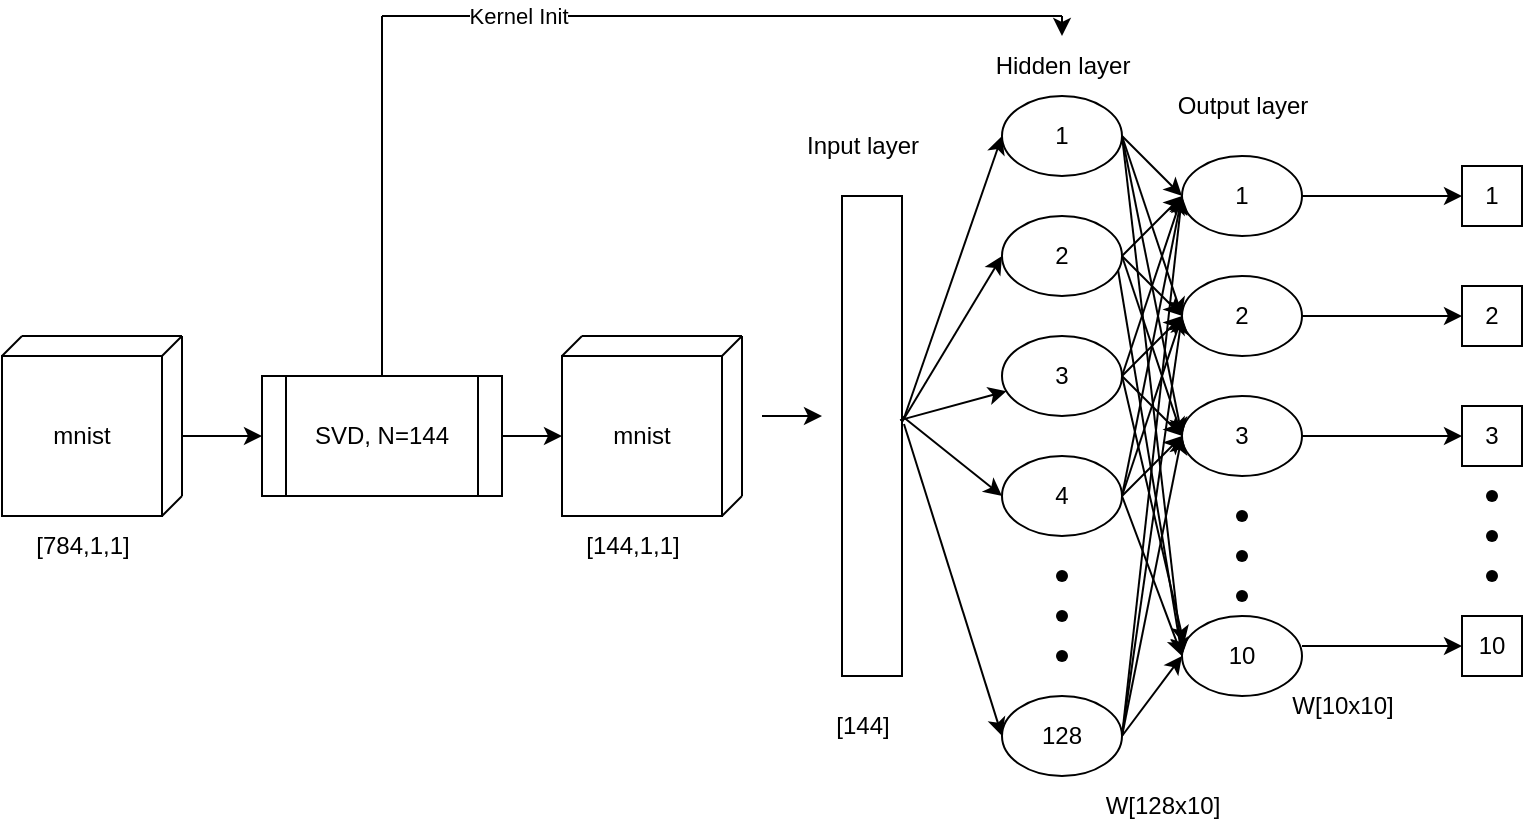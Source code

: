 <mxfile version="24.2.2" type="device">
  <diagram name="Page-1" id="iSjV-4ET6NXVJ4F67JbS">
    <mxGraphModel dx="1811" dy="695" grid="1" gridSize="10" guides="1" tooltips="1" connect="1" arrows="1" fold="1" page="1" pageScale="1" pageWidth="827" pageHeight="1169" math="0" shadow="0">
      <root>
        <mxCell id="0" />
        <mxCell id="1" parent="0" />
        <mxCell id="BaBJfTDBRtK9-iUZhB-d-2" value="mnist" style="whiteSpace=wrap;html=1;aspect=fixed;" parent="1" vertex="1">
          <mxGeometry x="180" y="330" width="80" height="80" as="geometry" />
        </mxCell>
        <mxCell id="BaBJfTDBRtK9-iUZhB-d-3" value="" style="endArrow=none;html=1;rounded=0;exitX=0;exitY=0;exitDx=0;exitDy=0;entryX=0;entryY=0;entryDx=0;entryDy=0;" parent="1" source="BaBJfTDBRtK9-iUZhB-d-2" edge="1">
          <mxGeometry width="50" height="50" relative="1" as="geometry">
            <mxPoint x="390" y="380" as="sourcePoint" />
            <mxPoint x="190" y="320" as="targetPoint" />
          </mxGeometry>
        </mxCell>
        <mxCell id="BaBJfTDBRtK9-iUZhB-d-4" value="" style="endArrow=none;html=1;rounded=0;exitX=1;exitY=0;exitDx=0;exitDy=0;entryX=1;entryY=0;entryDx=0;entryDy=0;" parent="1" source="BaBJfTDBRtK9-iUZhB-d-2" edge="1">
          <mxGeometry width="50" height="50" relative="1" as="geometry">
            <mxPoint x="390" y="380" as="sourcePoint" />
            <mxPoint x="270" y="320" as="targetPoint" />
          </mxGeometry>
        </mxCell>
        <mxCell id="BaBJfTDBRtK9-iUZhB-d-5" value="" style="endArrow=none;html=1;rounded=0;exitX=1;exitY=1;exitDx=0;exitDy=0;entryX=1;entryY=1;entryDx=0;entryDy=0;" parent="1" source="BaBJfTDBRtK9-iUZhB-d-2" edge="1">
          <mxGeometry width="50" height="50" relative="1" as="geometry">
            <mxPoint x="390" y="380" as="sourcePoint" />
            <mxPoint x="270" y="400" as="targetPoint" />
          </mxGeometry>
        </mxCell>
        <mxCell id="BaBJfTDBRtK9-iUZhB-d-6" value="" style="endArrow=none;html=1;rounded=0;" parent="1" edge="1">
          <mxGeometry width="50" height="50" relative="1" as="geometry">
            <mxPoint x="190" y="320" as="sourcePoint" />
            <mxPoint x="270" y="320" as="targetPoint" />
          </mxGeometry>
        </mxCell>
        <mxCell id="BaBJfTDBRtK9-iUZhB-d-7" value="" style="endArrow=none;html=1;rounded=0;" parent="1" edge="1">
          <mxGeometry width="50" height="50" relative="1" as="geometry">
            <mxPoint x="270" y="400" as="sourcePoint" />
            <mxPoint x="270" y="320" as="targetPoint" />
          </mxGeometry>
        </mxCell>
        <mxCell id="BaBJfTDBRtK9-iUZhB-d-8" value="" style="rounded=0;whiteSpace=wrap;html=1;" parent="1" vertex="1">
          <mxGeometry x="320" y="250" width="30" height="240" as="geometry" />
        </mxCell>
        <mxCell id="BaBJfTDBRtK9-iUZhB-d-9" value="" style="endArrow=classic;html=1;rounded=0;" parent="1" edge="1">
          <mxGeometry width="50" height="50" relative="1" as="geometry">
            <mxPoint x="280" y="360" as="sourcePoint" />
            <mxPoint x="310" y="360" as="targetPoint" />
          </mxGeometry>
        </mxCell>
        <mxCell id="BaBJfTDBRtK9-iUZhB-d-10" value="1" style="ellipse;whiteSpace=wrap;html=1;" parent="1" vertex="1">
          <mxGeometry x="400" y="200" width="60" height="40" as="geometry" />
        </mxCell>
        <mxCell id="BaBJfTDBRtK9-iUZhB-d-11" value="2" style="ellipse;whiteSpace=wrap;html=1;" parent="1" vertex="1">
          <mxGeometry x="400" y="260" width="60" height="40" as="geometry" />
        </mxCell>
        <mxCell id="BaBJfTDBRtK9-iUZhB-d-12" value="3" style="ellipse;whiteSpace=wrap;html=1;" parent="1" vertex="1">
          <mxGeometry x="400" y="320" width="60" height="40" as="geometry" />
        </mxCell>
        <mxCell id="BaBJfTDBRtK9-iUZhB-d-13" value="128" style="ellipse;whiteSpace=wrap;html=1;" parent="1" vertex="1">
          <mxGeometry x="400" y="500" width="60" height="40" as="geometry" />
        </mxCell>
        <mxCell id="BaBJfTDBRtK9-iUZhB-d-15" value="" style="shape=waypoint;sketch=0;size=6;pointerEvents=1;points=[];fillColor=none;resizable=0;rotatable=0;perimeter=centerPerimeter;snapToPoint=1;" parent="1" vertex="1">
          <mxGeometry x="420" y="430" width="20" height="20" as="geometry" />
        </mxCell>
        <mxCell id="BaBJfTDBRtK9-iUZhB-d-16" value="" style="shape=waypoint;sketch=0;size=6;pointerEvents=1;points=[];fillColor=none;resizable=0;rotatable=0;perimeter=centerPerimeter;snapToPoint=1;" parent="1" vertex="1">
          <mxGeometry x="420" y="470" width="20" height="20" as="geometry" />
        </mxCell>
        <mxCell id="BaBJfTDBRtK9-iUZhB-d-17" value="" style="shape=waypoint;sketch=0;size=6;pointerEvents=1;points=[];fillColor=none;resizable=0;rotatable=0;perimeter=centerPerimeter;snapToPoint=1;" parent="1" vertex="1">
          <mxGeometry x="420" y="450" width="20" height="20" as="geometry" />
        </mxCell>
        <mxCell id="BaBJfTDBRtK9-iUZhB-d-18" value="" style="endArrow=classic;html=1;rounded=0;exitX=1.033;exitY=0.463;exitDx=0;exitDy=0;exitPerimeter=0;entryX=0;entryY=0.5;entryDx=0;entryDy=0;" parent="1" source="BaBJfTDBRtK9-iUZhB-d-8" target="BaBJfTDBRtK9-iUZhB-d-10" edge="1">
          <mxGeometry width="50" height="50" relative="1" as="geometry">
            <mxPoint x="390" y="380" as="sourcePoint" />
            <mxPoint x="440" y="330" as="targetPoint" />
          </mxGeometry>
        </mxCell>
        <mxCell id="BaBJfTDBRtK9-iUZhB-d-19" value="" style="endArrow=classic;html=1;rounded=0;exitX=1;exitY=0.471;exitDx=0;exitDy=0;exitPerimeter=0;entryX=0;entryY=0.5;entryDx=0;entryDy=0;" parent="1" source="BaBJfTDBRtK9-iUZhB-d-8" target="BaBJfTDBRtK9-iUZhB-d-11" edge="1">
          <mxGeometry width="50" height="50" relative="1" as="geometry">
            <mxPoint x="390" y="380" as="sourcePoint" />
            <mxPoint x="440" y="330" as="targetPoint" />
          </mxGeometry>
        </mxCell>
        <mxCell id="BaBJfTDBRtK9-iUZhB-d-20" value="" style="endArrow=classic;html=1;rounded=0;exitX=0.967;exitY=0.467;exitDx=0;exitDy=0;exitPerimeter=0;" parent="1" source="BaBJfTDBRtK9-iUZhB-d-8" target="BaBJfTDBRtK9-iUZhB-d-12" edge="1">
          <mxGeometry width="50" height="50" relative="1" as="geometry">
            <mxPoint x="390" y="380" as="sourcePoint" />
            <mxPoint x="440" y="330" as="targetPoint" />
          </mxGeometry>
        </mxCell>
        <mxCell id="BaBJfTDBRtK9-iUZhB-d-21" value="" style="endArrow=classic;html=1;rounded=0;exitX=1.033;exitY=0.475;exitDx=0;exitDy=0;exitPerimeter=0;entryX=0;entryY=0.5;entryDx=0;entryDy=0;" parent="1" source="BaBJfTDBRtK9-iUZhB-d-8" target="BaBJfTDBRtK9-iUZhB-d-13" edge="1">
          <mxGeometry width="50" height="50" relative="1" as="geometry">
            <mxPoint x="390" y="380" as="sourcePoint" />
            <mxPoint x="440" y="330" as="targetPoint" />
          </mxGeometry>
        </mxCell>
        <mxCell id="BaBJfTDBRtK9-iUZhB-d-22" value="1" style="ellipse;whiteSpace=wrap;html=1;" parent="1" vertex="1">
          <mxGeometry x="490" y="230" width="60" height="40" as="geometry" />
        </mxCell>
        <mxCell id="BaBJfTDBRtK9-iUZhB-d-23" value="2" style="ellipse;whiteSpace=wrap;html=1;" parent="1" vertex="1">
          <mxGeometry x="490" y="290" width="60" height="40" as="geometry" />
        </mxCell>
        <mxCell id="BaBJfTDBRtK9-iUZhB-d-24" value="3" style="ellipse;whiteSpace=wrap;html=1;" parent="1" vertex="1">
          <mxGeometry x="490" y="350" width="60" height="40" as="geometry" />
        </mxCell>
        <mxCell id="BaBJfTDBRtK9-iUZhB-d-25" value="10" style="ellipse;whiteSpace=wrap;html=1;" parent="1" vertex="1">
          <mxGeometry x="490" y="460" width="60" height="40" as="geometry" />
        </mxCell>
        <mxCell id="BaBJfTDBRtK9-iUZhB-d-26" value="" style="shape=waypoint;sketch=0;size=6;pointerEvents=1;points=[];fillColor=none;resizable=0;rotatable=0;perimeter=centerPerimeter;snapToPoint=1;" parent="1" vertex="1">
          <mxGeometry x="510" y="420" width="20" height="20" as="geometry" />
        </mxCell>
        <mxCell id="BaBJfTDBRtK9-iUZhB-d-27" value="" style="shape=waypoint;sketch=0;size=6;pointerEvents=1;points=[];fillColor=none;resizable=0;rotatable=0;perimeter=centerPerimeter;snapToPoint=1;" parent="1" vertex="1">
          <mxGeometry x="510" y="440" width="20" height="20" as="geometry" />
        </mxCell>
        <mxCell id="BaBJfTDBRtK9-iUZhB-d-28" value="" style="shape=waypoint;sketch=0;size=6;pointerEvents=1;points=[];fillColor=none;resizable=0;rotatable=0;perimeter=centerPerimeter;snapToPoint=1;" parent="1" vertex="1">
          <mxGeometry x="510" y="400" width="20" height="20" as="geometry" />
        </mxCell>
        <mxCell id="BaBJfTDBRtK9-iUZhB-d-29" value="4" style="ellipse;whiteSpace=wrap;html=1;" parent="1" vertex="1">
          <mxGeometry x="400" y="380" width="60" height="40" as="geometry" />
        </mxCell>
        <mxCell id="BaBJfTDBRtK9-iUZhB-d-30" value="" style="endArrow=classic;html=1;rounded=0;entryX=0;entryY=0.5;entryDx=0;entryDy=0;" parent="1" target="BaBJfTDBRtK9-iUZhB-d-29" edge="1">
          <mxGeometry width="50" height="50" relative="1" as="geometry">
            <mxPoint x="350" y="360" as="sourcePoint" />
            <mxPoint x="440" y="330" as="targetPoint" />
          </mxGeometry>
        </mxCell>
        <mxCell id="BaBJfTDBRtK9-iUZhB-d-31" value="" style="endArrow=classic;html=1;rounded=0;exitX=1;exitY=0.5;exitDx=0;exitDy=0;entryX=0;entryY=0.5;entryDx=0;entryDy=0;" parent="1" source="BaBJfTDBRtK9-iUZhB-d-10" target="BaBJfTDBRtK9-iUZhB-d-22" edge="1">
          <mxGeometry width="50" height="50" relative="1" as="geometry">
            <mxPoint x="390" y="380" as="sourcePoint" />
            <mxPoint x="440" y="330" as="targetPoint" />
          </mxGeometry>
        </mxCell>
        <mxCell id="BaBJfTDBRtK9-iUZhB-d-32" value="" style="endArrow=classic;html=1;rounded=0;entryX=0;entryY=0.5;entryDx=0;entryDy=0;exitX=1;exitY=0.5;exitDx=0;exitDy=0;" parent="1" source="BaBJfTDBRtK9-iUZhB-d-10" target="BaBJfTDBRtK9-iUZhB-d-23" edge="1">
          <mxGeometry width="50" height="50" relative="1" as="geometry">
            <mxPoint x="390" y="380" as="sourcePoint" />
            <mxPoint x="440" y="330" as="targetPoint" />
          </mxGeometry>
        </mxCell>
        <mxCell id="BaBJfTDBRtK9-iUZhB-d-33" value="" style="endArrow=classic;html=1;rounded=0;exitX=1;exitY=0.5;exitDx=0;exitDy=0;entryX=0;entryY=0.5;entryDx=0;entryDy=0;" parent="1" source="BaBJfTDBRtK9-iUZhB-d-10" target="BaBJfTDBRtK9-iUZhB-d-24" edge="1">
          <mxGeometry width="50" height="50" relative="1" as="geometry">
            <mxPoint x="390" y="380" as="sourcePoint" />
            <mxPoint x="440" y="330" as="targetPoint" />
          </mxGeometry>
        </mxCell>
        <mxCell id="BaBJfTDBRtK9-iUZhB-d-34" value="" style="endArrow=classic;html=1;rounded=0;exitX=1;exitY=0.5;exitDx=0;exitDy=0;entryX=0;entryY=0.5;entryDx=0;entryDy=0;" parent="1" source="BaBJfTDBRtK9-iUZhB-d-10" target="BaBJfTDBRtK9-iUZhB-d-25" edge="1">
          <mxGeometry width="50" height="50" relative="1" as="geometry">
            <mxPoint x="390" y="380" as="sourcePoint" />
            <mxPoint x="440" y="330" as="targetPoint" />
          </mxGeometry>
        </mxCell>
        <mxCell id="BaBJfTDBRtK9-iUZhB-d-35" value="1" style="whiteSpace=wrap;html=1;aspect=fixed;" parent="1" vertex="1">
          <mxGeometry x="630" y="235" width="30" height="30" as="geometry" />
        </mxCell>
        <mxCell id="BaBJfTDBRtK9-iUZhB-d-36" value="" style="endArrow=classic;html=1;rounded=0;entryX=0;entryY=0.5;entryDx=0;entryDy=0;exitX=1;exitY=0.5;exitDx=0;exitDy=0;" parent="1" source="BaBJfTDBRtK9-iUZhB-d-22" target="BaBJfTDBRtK9-iUZhB-d-35" edge="1">
          <mxGeometry width="50" height="50" relative="1" as="geometry">
            <mxPoint x="390" y="380" as="sourcePoint" />
            <mxPoint x="440" y="330" as="targetPoint" />
          </mxGeometry>
        </mxCell>
        <mxCell id="BaBJfTDBRtK9-iUZhB-d-37" value="2" style="whiteSpace=wrap;html=1;aspect=fixed;" parent="1" vertex="1">
          <mxGeometry x="630" y="295" width="30" height="30" as="geometry" />
        </mxCell>
        <mxCell id="BaBJfTDBRtK9-iUZhB-d-38" value="" style="endArrow=classic;html=1;rounded=0;entryX=0;entryY=0.5;entryDx=0;entryDy=0;exitX=1;exitY=0.5;exitDx=0;exitDy=0;" parent="1" target="BaBJfTDBRtK9-iUZhB-d-37" edge="1">
          <mxGeometry width="50" height="50" relative="1" as="geometry">
            <mxPoint x="550" y="310" as="sourcePoint" />
            <mxPoint x="440" y="390" as="targetPoint" />
          </mxGeometry>
        </mxCell>
        <mxCell id="BaBJfTDBRtK9-iUZhB-d-39" value="3" style="whiteSpace=wrap;html=1;aspect=fixed;" parent="1" vertex="1">
          <mxGeometry x="630" y="355" width="30" height="30" as="geometry" />
        </mxCell>
        <mxCell id="BaBJfTDBRtK9-iUZhB-d-40" value="" style="endArrow=classic;html=1;rounded=0;entryX=0;entryY=0.5;entryDx=0;entryDy=0;exitX=1;exitY=0.5;exitDx=0;exitDy=0;" parent="1" target="BaBJfTDBRtK9-iUZhB-d-39" edge="1">
          <mxGeometry width="50" height="50" relative="1" as="geometry">
            <mxPoint x="550" y="370" as="sourcePoint" />
            <mxPoint x="440" y="450" as="targetPoint" />
          </mxGeometry>
        </mxCell>
        <mxCell id="BaBJfTDBRtK9-iUZhB-d-41" value="10" style="whiteSpace=wrap;html=1;aspect=fixed;" parent="1" vertex="1">
          <mxGeometry x="630" y="460" width="30" height="30" as="geometry" />
        </mxCell>
        <mxCell id="BaBJfTDBRtK9-iUZhB-d-42" value="" style="endArrow=classic;html=1;rounded=0;entryX=0;entryY=0.5;entryDx=0;entryDy=0;exitX=1;exitY=0.5;exitDx=0;exitDy=0;" parent="1" target="BaBJfTDBRtK9-iUZhB-d-41" edge="1">
          <mxGeometry width="50" height="50" relative="1" as="geometry">
            <mxPoint x="550" y="475" as="sourcePoint" />
            <mxPoint x="440" y="555" as="targetPoint" />
          </mxGeometry>
        </mxCell>
        <mxCell id="BaBJfTDBRtK9-iUZhB-d-43" value="Input layer" style="text;html=1;align=center;verticalAlign=middle;resizable=0;points=[];autosize=1;strokeColor=none;fillColor=none;" parent="1" vertex="1">
          <mxGeometry x="290" y="210" width="80" height="30" as="geometry" />
        </mxCell>
        <mxCell id="BaBJfTDBRtK9-iUZhB-d-44" value="Hidden layer" style="text;html=1;align=center;verticalAlign=middle;resizable=0;points=[];autosize=1;strokeColor=none;fillColor=none;" parent="1" vertex="1">
          <mxGeometry x="385" y="170" width="90" height="30" as="geometry" />
        </mxCell>
        <mxCell id="BaBJfTDBRtK9-iUZhB-d-45" value="" style="endArrow=classic;html=1;rounded=0;entryX=0;entryY=0.5;entryDx=0;entryDy=0;exitX=1;exitY=0.5;exitDx=0;exitDy=0;" parent="1" source="BaBJfTDBRtK9-iUZhB-d-11" target="BaBJfTDBRtK9-iUZhB-d-22" edge="1">
          <mxGeometry width="50" height="50" relative="1" as="geometry">
            <mxPoint x="390" y="380" as="sourcePoint" />
            <mxPoint x="440" y="330" as="targetPoint" />
          </mxGeometry>
        </mxCell>
        <mxCell id="BaBJfTDBRtK9-iUZhB-d-46" value="" style="endArrow=classic;html=1;rounded=0;entryX=0;entryY=0.5;entryDx=0;entryDy=0;exitX=1;exitY=0.5;exitDx=0;exitDy=0;" parent="1" source="BaBJfTDBRtK9-iUZhB-d-11" target="BaBJfTDBRtK9-iUZhB-d-23" edge="1">
          <mxGeometry width="50" height="50" relative="1" as="geometry">
            <mxPoint x="390" y="380" as="sourcePoint" />
            <mxPoint x="440" y="330" as="targetPoint" />
          </mxGeometry>
        </mxCell>
        <mxCell id="BaBJfTDBRtK9-iUZhB-d-47" value="" style="endArrow=classic;html=1;rounded=0;entryX=0;entryY=0.5;entryDx=0;entryDy=0;exitX=1;exitY=0.5;exitDx=0;exitDy=0;" parent="1" source="BaBJfTDBRtK9-iUZhB-d-11" target="BaBJfTDBRtK9-iUZhB-d-24" edge="1">
          <mxGeometry width="50" height="50" relative="1" as="geometry">
            <mxPoint x="390" y="380" as="sourcePoint" />
            <mxPoint x="440" y="330" as="targetPoint" />
          </mxGeometry>
        </mxCell>
        <mxCell id="BaBJfTDBRtK9-iUZhB-d-48" value="" style="endArrow=classic;html=1;rounded=0;exitX=0.967;exitY=0.675;exitDx=0;exitDy=0;exitPerimeter=0;" parent="1" source="BaBJfTDBRtK9-iUZhB-d-11" edge="1">
          <mxGeometry width="50" height="50" relative="1" as="geometry">
            <mxPoint x="390" y="380" as="sourcePoint" />
            <mxPoint x="490" y="480" as="targetPoint" />
          </mxGeometry>
        </mxCell>
        <mxCell id="BaBJfTDBRtK9-iUZhB-d-49" value="" style="endArrow=classic;html=1;rounded=0;entryX=0;entryY=0.5;entryDx=0;entryDy=0;exitX=1;exitY=0.5;exitDx=0;exitDy=0;" parent="1" source="BaBJfTDBRtK9-iUZhB-d-12" target="BaBJfTDBRtK9-iUZhB-d-23" edge="1">
          <mxGeometry width="50" height="50" relative="1" as="geometry">
            <mxPoint x="390" y="380" as="sourcePoint" />
            <mxPoint x="440" y="330" as="targetPoint" />
          </mxGeometry>
        </mxCell>
        <mxCell id="BaBJfTDBRtK9-iUZhB-d-50" value="" style="endArrow=classic;html=1;rounded=0;entryX=0;entryY=0.5;entryDx=0;entryDy=0;exitX=1;exitY=0.5;exitDx=0;exitDy=0;" parent="1" source="BaBJfTDBRtK9-iUZhB-d-12" target="BaBJfTDBRtK9-iUZhB-d-22" edge="1">
          <mxGeometry width="50" height="50" relative="1" as="geometry">
            <mxPoint x="390" y="380" as="sourcePoint" />
            <mxPoint x="440" y="330" as="targetPoint" />
          </mxGeometry>
        </mxCell>
        <mxCell id="BaBJfTDBRtK9-iUZhB-d-51" value="" style="endArrow=classic;html=1;rounded=0;entryX=0;entryY=0.5;entryDx=0;entryDy=0;exitX=1;exitY=0.5;exitDx=0;exitDy=0;" parent="1" source="BaBJfTDBRtK9-iUZhB-d-12" target="BaBJfTDBRtK9-iUZhB-d-24" edge="1">
          <mxGeometry width="50" height="50" relative="1" as="geometry">
            <mxPoint x="390" y="380" as="sourcePoint" />
            <mxPoint x="440" y="330" as="targetPoint" />
          </mxGeometry>
        </mxCell>
        <mxCell id="BaBJfTDBRtK9-iUZhB-d-52" value="" style="endArrow=classic;html=1;rounded=0;entryX=0;entryY=0.5;entryDx=0;entryDy=0;exitX=1;exitY=0.5;exitDx=0;exitDy=0;" parent="1" source="BaBJfTDBRtK9-iUZhB-d-29" target="BaBJfTDBRtK9-iUZhB-d-25" edge="1">
          <mxGeometry width="50" height="50" relative="1" as="geometry">
            <mxPoint x="390" y="380" as="sourcePoint" />
            <mxPoint x="440" y="330" as="targetPoint" />
          </mxGeometry>
        </mxCell>
        <mxCell id="BaBJfTDBRtK9-iUZhB-d-53" value="" style="endArrow=classic;html=1;rounded=0;entryX=0.017;entryY=0.35;entryDx=0;entryDy=0;entryPerimeter=0;exitX=1;exitY=0.5;exitDx=0;exitDy=0;" parent="1" source="BaBJfTDBRtK9-iUZhB-d-12" target="BaBJfTDBRtK9-iUZhB-d-25" edge="1">
          <mxGeometry width="50" height="50" relative="1" as="geometry">
            <mxPoint x="390" y="380" as="sourcePoint" />
            <mxPoint x="440" y="330" as="targetPoint" />
          </mxGeometry>
        </mxCell>
        <mxCell id="BaBJfTDBRtK9-iUZhB-d-54" value="" style="endArrow=classic;html=1;rounded=0;entryX=0;entryY=0.5;entryDx=0;entryDy=0;" parent="1" target="BaBJfTDBRtK9-iUZhB-d-24" edge="1">
          <mxGeometry width="50" height="50" relative="1" as="geometry">
            <mxPoint x="460" y="400" as="sourcePoint" />
            <mxPoint x="440" y="330" as="targetPoint" />
          </mxGeometry>
        </mxCell>
        <mxCell id="BaBJfTDBRtK9-iUZhB-d-55" value="" style="endArrow=classic;html=1;rounded=0;entryX=0;entryY=0.5;entryDx=0;entryDy=0;exitX=1;exitY=0.5;exitDx=0;exitDy=0;" parent="1" source="BaBJfTDBRtK9-iUZhB-d-29" target="BaBJfTDBRtK9-iUZhB-d-23" edge="1">
          <mxGeometry width="50" height="50" relative="1" as="geometry">
            <mxPoint x="390" y="380" as="sourcePoint" />
            <mxPoint x="440" y="330" as="targetPoint" />
          </mxGeometry>
        </mxCell>
        <mxCell id="BaBJfTDBRtK9-iUZhB-d-56" value="" style="endArrow=classic;html=1;rounded=0;entryX=0;entryY=0.5;entryDx=0;entryDy=0;" parent="1" target="BaBJfTDBRtK9-iUZhB-d-22" edge="1">
          <mxGeometry width="50" height="50" relative="1" as="geometry">
            <mxPoint x="460" y="400" as="sourcePoint" />
            <mxPoint x="440" y="330" as="targetPoint" />
          </mxGeometry>
        </mxCell>
        <mxCell id="BaBJfTDBRtK9-iUZhB-d-57" value="" style="endArrow=classic;html=1;rounded=0;entryX=0;entryY=0.5;entryDx=0;entryDy=0;exitX=1;exitY=0.5;exitDx=0;exitDy=0;" parent="1" source="BaBJfTDBRtK9-iUZhB-d-13" target="BaBJfTDBRtK9-iUZhB-d-22" edge="1">
          <mxGeometry width="50" height="50" relative="1" as="geometry">
            <mxPoint x="390" y="380" as="sourcePoint" />
            <mxPoint x="440" y="330" as="targetPoint" />
          </mxGeometry>
        </mxCell>
        <mxCell id="BaBJfTDBRtK9-iUZhB-d-58" value="" style="endArrow=classic;html=1;rounded=0;entryX=0;entryY=0.5;entryDx=0;entryDy=0;exitX=1;exitY=0.5;exitDx=0;exitDy=0;" parent="1" source="BaBJfTDBRtK9-iUZhB-d-13" target="BaBJfTDBRtK9-iUZhB-d-23" edge="1">
          <mxGeometry width="50" height="50" relative="1" as="geometry">
            <mxPoint x="390" y="380" as="sourcePoint" />
            <mxPoint x="440" y="330" as="targetPoint" />
          </mxGeometry>
        </mxCell>
        <mxCell id="BaBJfTDBRtK9-iUZhB-d-59" value="" style="endArrow=classic;html=1;rounded=0;entryX=0;entryY=0.5;entryDx=0;entryDy=0;" parent="1" target="BaBJfTDBRtK9-iUZhB-d-24" edge="1">
          <mxGeometry width="50" height="50" relative="1" as="geometry">
            <mxPoint x="460" y="520" as="sourcePoint" />
            <mxPoint x="440" y="330" as="targetPoint" />
          </mxGeometry>
        </mxCell>
        <mxCell id="BaBJfTDBRtK9-iUZhB-d-60" value="" style="endArrow=classic;html=1;rounded=0;entryX=0;entryY=0.5;entryDx=0;entryDy=0;exitX=1;exitY=0.5;exitDx=0;exitDy=0;" parent="1" source="BaBJfTDBRtK9-iUZhB-d-13" target="BaBJfTDBRtK9-iUZhB-d-25" edge="1">
          <mxGeometry width="50" height="50" relative="1" as="geometry">
            <mxPoint x="390" y="380" as="sourcePoint" />
            <mxPoint x="440" y="330" as="targetPoint" />
          </mxGeometry>
        </mxCell>
        <mxCell id="BaBJfTDBRtK9-iUZhB-d-61" value="W[128x10]" style="text;html=1;align=center;verticalAlign=middle;resizable=0;points=[];autosize=1;strokeColor=none;fillColor=none;" parent="1" vertex="1">
          <mxGeometry x="440" y="540" width="80" height="30" as="geometry" />
        </mxCell>
        <mxCell id="BaBJfTDBRtK9-iUZhB-d-62" value="W[10x10]" style="text;html=1;align=center;verticalAlign=middle;resizable=0;points=[];autosize=1;strokeColor=none;fillColor=none;" parent="1" vertex="1">
          <mxGeometry x="535" y="490" width="70" height="30" as="geometry" />
        </mxCell>
        <mxCell id="BaBJfTDBRtK9-iUZhB-d-63" value="[144,1,1]" style="text;html=1;align=center;verticalAlign=middle;resizable=0;points=[];autosize=1;strokeColor=none;fillColor=none;" parent="1" vertex="1">
          <mxGeometry x="180" y="410" width="70" height="30" as="geometry" />
        </mxCell>
        <mxCell id="BaBJfTDBRtK9-iUZhB-d-64" value="[144]" style="text;html=1;align=center;verticalAlign=middle;resizable=0;points=[];autosize=1;strokeColor=none;fillColor=none;" parent="1" vertex="1">
          <mxGeometry x="305" y="500" width="50" height="30" as="geometry" />
        </mxCell>
        <mxCell id="BaBJfTDBRtK9-iUZhB-d-65" value="" style="shape=waypoint;sketch=0;size=6;pointerEvents=1;points=[];fillColor=none;resizable=0;rotatable=0;perimeter=centerPerimeter;snapToPoint=1;" parent="1" vertex="1">
          <mxGeometry x="635" y="410" width="20" height="20" as="geometry" />
        </mxCell>
        <mxCell id="BaBJfTDBRtK9-iUZhB-d-66" value="" style="shape=waypoint;sketch=0;size=6;pointerEvents=1;points=[];fillColor=none;resizable=0;rotatable=0;perimeter=centerPerimeter;snapToPoint=1;" parent="1" vertex="1">
          <mxGeometry x="635" y="430" width="20" height="20" as="geometry" />
        </mxCell>
        <mxCell id="BaBJfTDBRtK9-iUZhB-d-67" value="" style="shape=waypoint;sketch=0;size=6;pointerEvents=1;points=[];fillColor=none;resizable=0;rotatable=0;perimeter=centerPerimeter;snapToPoint=1;" parent="1" vertex="1">
          <mxGeometry x="635" y="390" width="20" height="20" as="geometry" />
        </mxCell>
        <mxCell id="1gq5IZm1mJMEb_pbys2e-2" style="edgeStyle=orthogonalEdgeStyle;rounded=0;orthogonalLoop=1;jettySize=auto;html=1;entryX=0;entryY=0.5;entryDx=0;entryDy=0;" edge="1" parent="1" source="1gq5IZm1mJMEb_pbys2e-1" target="BaBJfTDBRtK9-iUZhB-d-2">
          <mxGeometry relative="1" as="geometry" />
        </mxCell>
        <mxCell id="1gq5IZm1mJMEb_pbys2e-1" value="SVD, N=144" style="shape=process;whiteSpace=wrap;html=1;backgroundOutline=1;" vertex="1" parent="1">
          <mxGeometry x="30" y="340" width="120" height="60" as="geometry" />
        </mxCell>
        <mxCell id="1gq5IZm1mJMEb_pbys2e-3" value="mnist" style="whiteSpace=wrap;html=1;aspect=fixed;" vertex="1" parent="1">
          <mxGeometry x="-100" y="330" width="80" height="80" as="geometry" />
        </mxCell>
        <mxCell id="1gq5IZm1mJMEb_pbys2e-4" value="" style="endArrow=none;html=1;rounded=0;exitX=0;exitY=0;exitDx=0;exitDy=0;entryX=0;entryY=0;entryDx=0;entryDy=0;" edge="1" parent="1" source="1gq5IZm1mJMEb_pbys2e-3">
          <mxGeometry width="50" height="50" relative="1" as="geometry">
            <mxPoint x="110" y="380" as="sourcePoint" />
            <mxPoint x="-90" y="320" as="targetPoint" />
          </mxGeometry>
        </mxCell>
        <mxCell id="1gq5IZm1mJMEb_pbys2e-5" value="" style="endArrow=none;html=1;rounded=0;exitX=1;exitY=0;exitDx=0;exitDy=0;entryX=1;entryY=0;entryDx=0;entryDy=0;" edge="1" parent="1" source="1gq5IZm1mJMEb_pbys2e-3">
          <mxGeometry width="50" height="50" relative="1" as="geometry">
            <mxPoint x="110" y="380" as="sourcePoint" />
            <mxPoint x="-10" y="320" as="targetPoint" />
          </mxGeometry>
        </mxCell>
        <mxCell id="1gq5IZm1mJMEb_pbys2e-6" value="" style="endArrow=none;html=1;rounded=0;exitX=1;exitY=1;exitDx=0;exitDy=0;entryX=1;entryY=1;entryDx=0;entryDy=0;" edge="1" parent="1" source="1gq5IZm1mJMEb_pbys2e-3">
          <mxGeometry width="50" height="50" relative="1" as="geometry">
            <mxPoint x="110" y="380" as="sourcePoint" />
            <mxPoint x="-10" y="400" as="targetPoint" />
          </mxGeometry>
        </mxCell>
        <mxCell id="1gq5IZm1mJMEb_pbys2e-7" value="" style="endArrow=none;html=1;rounded=0;" edge="1" parent="1">
          <mxGeometry width="50" height="50" relative="1" as="geometry">
            <mxPoint x="-90" y="320" as="sourcePoint" />
            <mxPoint x="-10" y="320" as="targetPoint" />
          </mxGeometry>
        </mxCell>
        <mxCell id="1gq5IZm1mJMEb_pbys2e-8" value="" style="endArrow=none;html=1;rounded=0;" edge="1" parent="1">
          <mxGeometry width="50" height="50" relative="1" as="geometry">
            <mxPoint x="-10" y="400" as="sourcePoint" />
            <mxPoint x="-10" y="320" as="targetPoint" />
          </mxGeometry>
        </mxCell>
        <mxCell id="1gq5IZm1mJMEb_pbys2e-9" value="" style="endArrow=classic;html=1;rounded=0;" edge="1" parent="1">
          <mxGeometry width="50" height="50" relative="1" as="geometry">
            <mxPoint x="-10" y="370" as="sourcePoint" />
            <mxPoint x="30" y="370" as="targetPoint" />
          </mxGeometry>
        </mxCell>
        <mxCell id="1gq5IZm1mJMEb_pbys2e-10" value="[784,1,1]" style="text;html=1;align=center;verticalAlign=middle;resizable=0;points=[];autosize=1;strokeColor=none;fillColor=none;" vertex="1" parent="1">
          <mxGeometry x="-95" y="410" width="70" height="30" as="geometry" />
        </mxCell>
        <mxCell id="1gq5IZm1mJMEb_pbys2e-12" value="Output layer" style="text;html=1;align=center;verticalAlign=middle;resizable=0;points=[];autosize=1;strokeColor=none;fillColor=none;" vertex="1" parent="1">
          <mxGeometry x="475" y="190" width="90" height="30" as="geometry" />
        </mxCell>
        <mxCell id="1gq5IZm1mJMEb_pbys2e-14" value="" style="endArrow=none;html=1;rounded=0;exitX=0.5;exitY=0;exitDx=0;exitDy=0;" edge="1" parent="1" source="1gq5IZm1mJMEb_pbys2e-1">
          <mxGeometry width="50" height="50" relative="1" as="geometry">
            <mxPoint x="270" y="390" as="sourcePoint" />
            <mxPoint x="90" y="160" as="targetPoint" />
          </mxGeometry>
        </mxCell>
        <mxCell id="1gq5IZm1mJMEb_pbys2e-15" value="" style="endArrow=none;html=1;rounded=0;" edge="1" parent="1">
          <mxGeometry width="50" height="50" relative="1" as="geometry">
            <mxPoint x="90" y="160" as="sourcePoint" />
            <mxPoint x="430" y="160" as="targetPoint" />
          </mxGeometry>
        </mxCell>
        <mxCell id="1gq5IZm1mJMEb_pbys2e-17" value="Kernel Init" style="edgeLabel;html=1;align=center;verticalAlign=middle;resizable=0;points=[];" vertex="1" connectable="0" parent="1gq5IZm1mJMEb_pbys2e-15">
          <mxGeometry x="-0.6" relative="1" as="geometry">
            <mxPoint as="offset" />
          </mxGeometry>
        </mxCell>
        <mxCell id="1gq5IZm1mJMEb_pbys2e-16" value="" style="endArrow=classic;html=1;rounded=0;entryX=0.5;entryY=0;entryDx=0;entryDy=0;entryPerimeter=0;" edge="1" parent="1" target="BaBJfTDBRtK9-iUZhB-d-44">
          <mxGeometry width="50" height="50" relative="1" as="geometry">
            <mxPoint x="430" y="160" as="sourcePoint" />
            <mxPoint x="320" y="340" as="targetPoint" />
          </mxGeometry>
        </mxCell>
      </root>
    </mxGraphModel>
  </diagram>
</mxfile>
